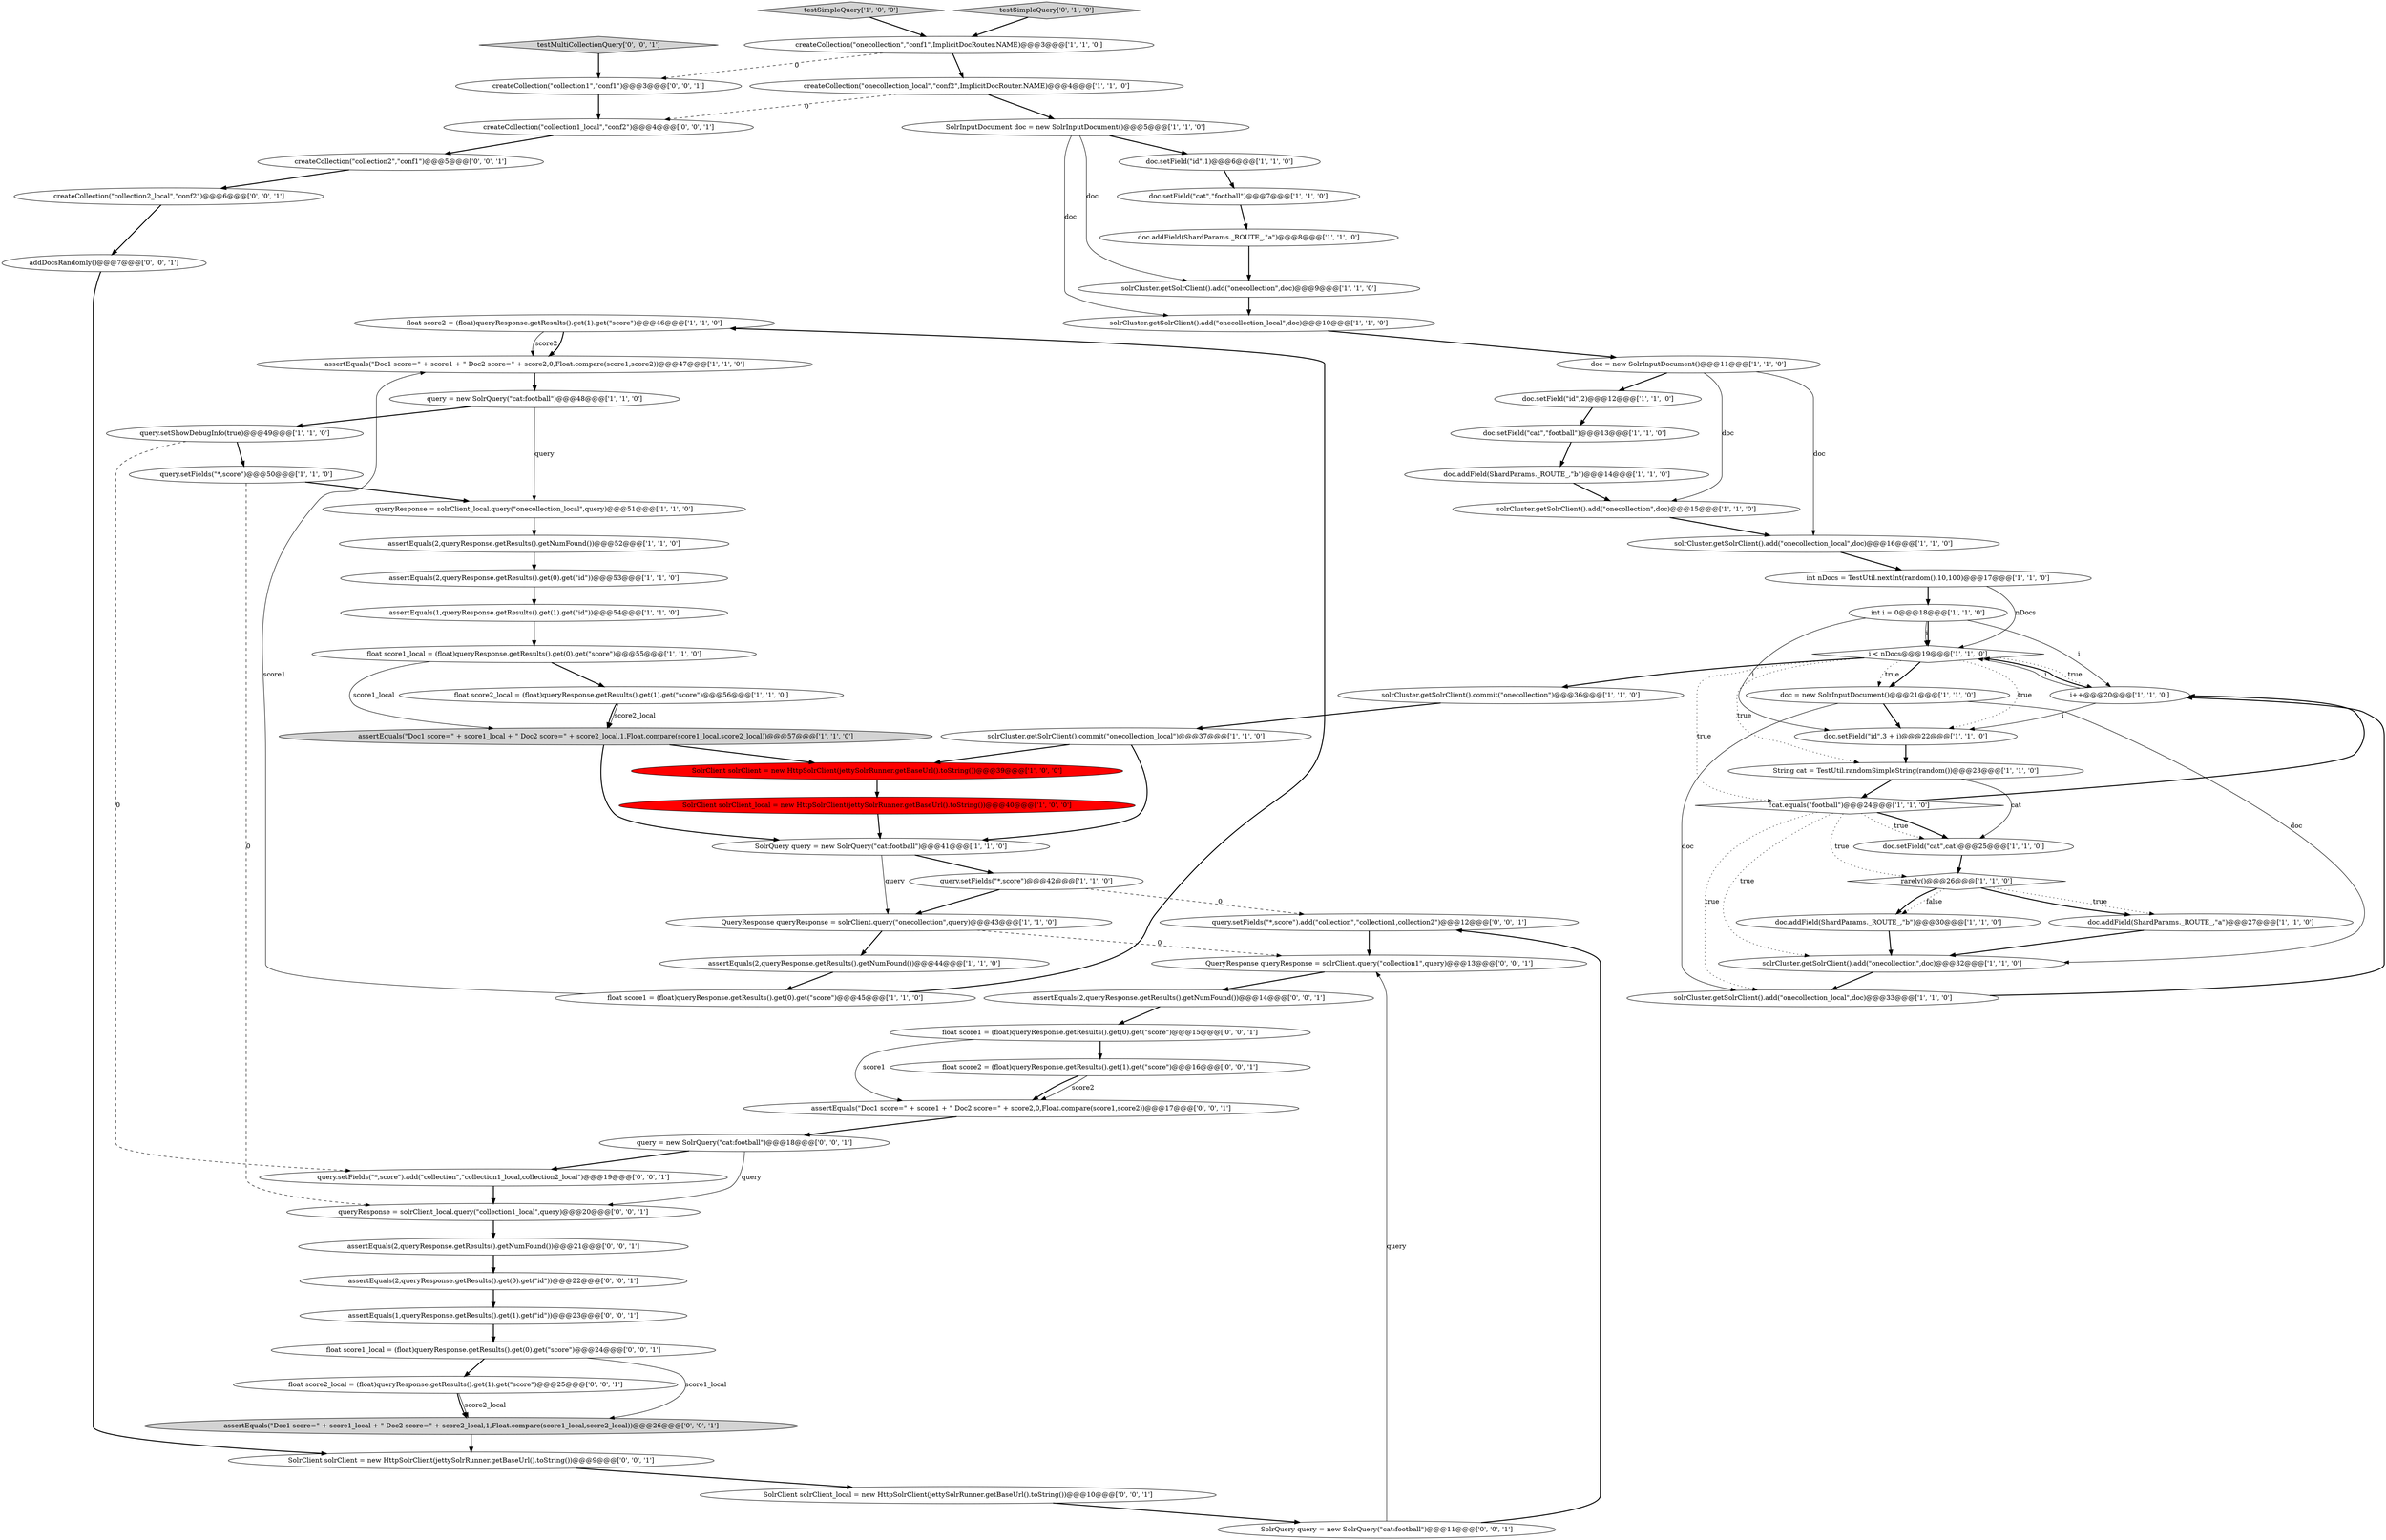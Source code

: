 digraph {
49 [style = filled, label = "float score2 = (float)queryResponse.getResults().get(1).get(\"score\")@@@46@@@['1', '1', '0']", fillcolor = white, shape = ellipse image = "AAA0AAABBB1BBB"];
2 [style = filled, label = "solrCluster.getSolrClient().add(\"onecollection_local\",doc)@@@16@@@['1', '1', '0']", fillcolor = white, shape = ellipse image = "AAA0AAABBB1BBB"];
25 [style = filled, label = "solrCluster.getSolrClient().commit(\"onecollection_local\")@@@37@@@['1', '1', '0']", fillcolor = white, shape = ellipse image = "AAA0AAABBB1BBB"];
72 [style = filled, label = "SolrClient solrClient = new HttpSolrClient(jettySolrRunner.getBaseUrl().toString())@@@9@@@['0', '0', '1']", fillcolor = white, shape = ellipse image = "AAA0AAABBB3BBB"];
53 [style = filled, label = "testMultiCollectionQuery['0', '0', '1']", fillcolor = lightgray, shape = diamond image = "AAA0AAABBB3BBB"];
64 [style = filled, label = "float score1_local = (float)queryResponse.getResults().get(0).get(\"score\")@@@24@@@['0', '0', '1']", fillcolor = white, shape = ellipse image = "AAA0AAABBB3BBB"];
59 [style = filled, label = "assertEquals(2,queryResponse.getResults().getNumFound())@@@14@@@['0', '0', '1']", fillcolor = white, shape = ellipse image = "AAA0AAABBB3BBB"];
18 [style = filled, label = "solrCluster.getSolrClient().commit(\"onecollection\")@@@36@@@['1', '1', '0']", fillcolor = white, shape = ellipse image = "AAA0AAABBB1BBB"];
31 [style = filled, label = "SolrInputDocument doc = new SolrInputDocument()@@@5@@@['1', '1', '0']", fillcolor = white, shape = ellipse image = "AAA0AAABBB1BBB"];
42 [style = filled, label = "solrCluster.getSolrClient().add(\"onecollection_local\",doc)@@@10@@@['1', '1', '0']", fillcolor = white, shape = ellipse image = "AAA0AAABBB1BBB"];
57 [style = filled, label = "assertEquals(\"Doc1 score=\" + score1 + \" Doc2 score=\" + score2,0,Float.compare(score1,score2))@@@17@@@['0', '0', '1']", fillcolor = white, shape = ellipse image = "AAA0AAABBB3BBB"];
10 [style = filled, label = "createCollection(\"onecollection_local\",\"conf2\",ImplicitDocRouter.NAME)@@@4@@@['1', '1', '0']", fillcolor = white, shape = ellipse image = "AAA0AAABBB1BBB"];
46 [style = filled, label = "i++@@@20@@@['1', '1', '0']", fillcolor = white, shape = ellipse image = "AAA0AAABBB1BBB"];
3 [style = filled, label = "!cat.equals(\"football\")@@@24@@@['1', '1', '0']", fillcolor = white, shape = diamond image = "AAA0AAABBB1BBB"];
4 [style = filled, label = "float score1_local = (float)queryResponse.getResults().get(0).get(\"score\")@@@55@@@['1', '1', '0']", fillcolor = white, shape = ellipse image = "AAA0AAABBB1BBB"];
11 [style = filled, label = "query.setShowDebugInfo(true)@@@49@@@['1', '1', '0']", fillcolor = white, shape = ellipse image = "AAA0AAABBB1BBB"];
45 [style = filled, label = "doc.addField(ShardParams._ROUTE_,\"a\")@@@8@@@['1', '1', '0']", fillcolor = white, shape = ellipse image = "AAA0AAABBB1BBB"];
36 [style = filled, label = "doc = new SolrInputDocument()@@@11@@@['1', '1', '0']", fillcolor = white, shape = ellipse image = "AAA0AAABBB1BBB"];
40 [style = filled, label = "query.setFields(\"*,score\")@@@42@@@['1', '1', '0']", fillcolor = white, shape = ellipse image = "AAA0AAABBB1BBB"];
47 [style = filled, label = "float score1 = (float)queryResponse.getResults().get(0).get(\"score\")@@@45@@@['1', '1', '0']", fillcolor = white, shape = ellipse image = "AAA0AAABBB1BBB"];
48 [style = filled, label = "rarely()@@@26@@@['1', '1', '0']", fillcolor = white, shape = diamond image = "AAA0AAABBB1BBB"];
52 [style = filled, label = "float score2 = (float)queryResponse.getResults().get(1).get(\"score\")@@@16@@@['0', '0', '1']", fillcolor = white, shape = ellipse image = "AAA0AAABBB3BBB"];
9 [style = filled, label = "assertEquals(\"Doc1 score=\" + score1_local + \" Doc2 score=\" + score2_local,1,Float.compare(score1_local,score2_local))@@@57@@@['1', '1', '0']", fillcolor = lightgray, shape = ellipse image = "AAA0AAABBB1BBB"];
1 [style = filled, label = "query.setFields(\"*,score\")@@@50@@@['1', '1', '0']", fillcolor = white, shape = ellipse image = "AAA0AAABBB1BBB"];
15 [style = filled, label = "testSimpleQuery['1', '0', '0']", fillcolor = lightgray, shape = diamond image = "AAA0AAABBB1BBB"];
39 [style = filled, label = "int nDocs = TestUtil.nextInt(random(),10,100)@@@17@@@['1', '1', '0']", fillcolor = white, shape = ellipse image = "AAA0AAABBB1BBB"];
61 [style = filled, label = "assertEquals(2,queryResponse.getResults().get(0).get(\"id\"))@@@22@@@['0', '0', '1']", fillcolor = white, shape = ellipse image = "AAA0AAABBB3BBB"];
34 [style = filled, label = "doc.setField(\"id\",2)@@@12@@@['1', '1', '0']", fillcolor = white, shape = ellipse image = "AAA0AAABBB1BBB"];
37 [style = filled, label = "doc.addField(ShardParams._ROUTE_,\"b\")@@@14@@@['1', '1', '0']", fillcolor = white, shape = ellipse image = "AAA0AAABBB1BBB"];
22 [style = filled, label = "doc = new SolrInputDocument()@@@21@@@['1', '1', '0']", fillcolor = white, shape = ellipse image = "AAA0AAABBB1BBB"];
19 [style = filled, label = "doc.addField(ShardParams._ROUTE_,\"b\")@@@30@@@['1', '1', '0']", fillcolor = white, shape = ellipse image = "AAA0AAABBB1BBB"];
38 [style = filled, label = "doc.setField(\"cat\",\"football\")@@@7@@@['1', '1', '0']", fillcolor = white, shape = ellipse image = "AAA0AAABBB1BBB"];
51 [style = filled, label = "createCollection(\"collection2_local\",\"conf2\")@@@6@@@['0', '0', '1']", fillcolor = white, shape = ellipse image = "AAA0AAABBB3BBB"];
54 [style = filled, label = "createCollection(\"collection2\",\"conf1\")@@@5@@@['0', '0', '1']", fillcolor = white, shape = ellipse image = "AAA0AAABBB3BBB"];
35 [style = filled, label = "SolrClient solrClient_local = new HttpSolrClient(jettySolrRunner.getBaseUrl().toString())@@@40@@@['1', '0', '0']", fillcolor = red, shape = ellipse image = "AAA1AAABBB1BBB"];
30 [style = filled, label = "i < nDocs@@@19@@@['1', '1', '0']", fillcolor = white, shape = diamond image = "AAA0AAABBB1BBB"];
21 [style = filled, label = "assertEquals(\"Doc1 score=\" + score1 + \" Doc2 score=\" + score2,0,Float.compare(score1,score2))@@@47@@@['1', '1', '0']", fillcolor = white, shape = ellipse image = "AAA0AAABBB1BBB"];
14 [style = filled, label = "doc.addField(ShardParams._ROUTE_,\"a\")@@@27@@@['1', '1', '0']", fillcolor = white, shape = ellipse image = "AAA0AAABBB1BBB"];
74 [style = filled, label = "assertEquals(2,queryResponse.getResults().getNumFound())@@@21@@@['0', '0', '1']", fillcolor = white, shape = ellipse image = "AAA0AAABBB3BBB"];
41 [style = filled, label = "solrCluster.getSolrClient().add(\"onecollection_local\",doc)@@@33@@@['1', '1', '0']", fillcolor = white, shape = ellipse image = "AAA0AAABBB1BBB"];
62 [style = filled, label = "SolrQuery query = new SolrQuery(\"cat:football\")@@@11@@@['0', '0', '1']", fillcolor = white, shape = ellipse image = "AAA0AAABBB3BBB"];
26 [style = filled, label = "int i = 0@@@18@@@['1', '1', '0']", fillcolor = white, shape = ellipse image = "AAA0AAABBB1BBB"];
73 [style = filled, label = "query.setFields(\"*,score\").add(\"collection\",\"collection1,collection2\")@@@12@@@['0', '0', '1']", fillcolor = white, shape = ellipse image = "AAA0AAABBB3BBB"];
67 [style = filled, label = "assertEquals(\"Doc1 score=\" + score1_local + \" Doc2 score=\" + score2_local,1,Float.compare(score1_local,score2_local))@@@26@@@['0', '0', '1']", fillcolor = lightgray, shape = ellipse image = "AAA0AAABBB3BBB"];
12 [style = filled, label = "queryResponse = solrClient_local.query(\"onecollection_local\",query)@@@51@@@['1', '1', '0']", fillcolor = white, shape = ellipse image = "AAA0AAABBB1BBB"];
33 [style = filled, label = "float score2_local = (float)queryResponse.getResults().get(1).get(\"score\")@@@56@@@['1', '1', '0']", fillcolor = white, shape = ellipse image = "AAA0AAABBB1BBB"];
56 [style = filled, label = "float score1 = (float)queryResponse.getResults().get(0).get(\"score\")@@@15@@@['0', '0', '1']", fillcolor = white, shape = ellipse image = "AAA0AAABBB3BBB"];
6 [style = filled, label = "SolrQuery query = new SolrQuery(\"cat:football\")@@@41@@@['1', '1', '0']", fillcolor = white, shape = ellipse image = "AAA0AAABBB1BBB"];
55 [style = filled, label = "SolrClient solrClient_local = new HttpSolrClient(jettySolrRunner.getBaseUrl().toString())@@@10@@@['0', '0', '1']", fillcolor = white, shape = ellipse image = "AAA0AAABBB3BBB"];
63 [style = filled, label = "addDocsRandomly()@@@7@@@['0', '0', '1']", fillcolor = white, shape = ellipse image = "AAA0AAABBB3BBB"];
65 [style = filled, label = "float score2_local = (float)queryResponse.getResults().get(1).get(\"score\")@@@25@@@['0', '0', '1']", fillcolor = white, shape = ellipse image = "AAA0AAABBB3BBB"];
66 [style = filled, label = "assertEquals(1,queryResponse.getResults().get(1).get(\"id\"))@@@23@@@['0', '0', '1']", fillcolor = white, shape = ellipse image = "AAA0AAABBB3BBB"];
17 [style = filled, label = "createCollection(\"onecollection\",\"conf1\",ImplicitDocRouter.NAME)@@@3@@@['1', '1', '0']", fillcolor = white, shape = ellipse image = "AAA0AAABBB1BBB"];
60 [style = filled, label = "query = new SolrQuery(\"cat:football\")@@@18@@@['0', '0', '1']", fillcolor = white, shape = ellipse image = "AAA0AAABBB3BBB"];
71 [style = filled, label = "query.setFields(\"*,score\").add(\"collection\",\"collection1_local,collection2_local\")@@@19@@@['0', '0', '1']", fillcolor = white, shape = ellipse image = "AAA0AAABBB3BBB"];
29 [style = filled, label = "SolrClient solrClient = new HttpSolrClient(jettySolrRunner.getBaseUrl().toString())@@@39@@@['1', '0', '0']", fillcolor = red, shape = ellipse image = "AAA1AAABBB1BBB"];
7 [style = filled, label = "solrCluster.getSolrClient().add(\"onecollection\",doc)@@@15@@@['1', '1', '0']", fillcolor = white, shape = ellipse image = "AAA0AAABBB1BBB"];
32 [style = filled, label = "query = new SolrQuery(\"cat:football\")@@@48@@@['1', '1', '0']", fillcolor = white, shape = ellipse image = "AAA0AAABBB1BBB"];
28 [style = filled, label = "assertEquals(2,queryResponse.getResults().getNumFound())@@@52@@@['1', '1', '0']", fillcolor = white, shape = ellipse image = "AAA0AAABBB1BBB"];
70 [style = filled, label = "createCollection(\"collection1_local\",\"conf2\")@@@4@@@['0', '0', '1']", fillcolor = white, shape = ellipse image = "AAA0AAABBB3BBB"];
43 [style = filled, label = "doc.setField(\"id\",3 + i)@@@22@@@['1', '1', '0']", fillcolor = white, shape = ellipse image = "AAA0AAABBB1BBB"];
69 [style = filled, label = "createCollection(\"collection1\",\"conf1\")@@@3@@@['0', '0', '1']", fillcolor = white, shape = ellipse image = "AAA0AAABBB3BBB"];
16 [style = filled, label = "String cat = TestUtil.randomSimpleString(random())@@@23@@@['1', '1', '0']", fillcolor = white, shape = ellipse image = "AAA0AAABBB1BBB"];
0 [style = filled, label = "solrCluster.getSolrClient().add(\"onecollection\",doc)@@@9@@@['1', '1', '0']", fillcolor = white, shape = ellipse image = "AAA0AAABBB1BBB"];
8 [style = filled, label = "doc.setField(\"cat\",cat)@@@25@@@['1', '1', '0']", fillcolor = white, shape = ellipse image = "AAA0AAABBB1BBB"];
20 [style = filled, label = "solrCluster.getSolrClient().add(\"onecollection\",doc)@@@32@@@['1', '1', '0']", fillcolor = white, shape = ellipse image = "AAA0AAABBB1BBB"];
23 [style = filled, label = "assertEquals(1,queryResponse.getResults().get(1).get(\"id\"))@@@54@@@['1', '1', '0']", fillcolor = white, shape = ellipse image = "AAA0AAABBB1BBB"];
50 [style = filled, label = "testSimpleQuery['0', '1', '0']", fillcolor = lightgray, shape = diamond image = "AAA0AAABBB2BBB"];
27 [style = filled, label = "doc.setField(\"id\",1)@@@6@@@['1', '1', '0']", fillcolor = white, shape = ellipse image = "AAA0AAABBB1BBB"];
44 [style = filled, label = "QueryResponse queryResponse = solrClient.query(\"onecollection\",query)@@@43@@@['1', '1', '0']", fillcolor = white, shape = ellipse image = "AAA0AAABBB1BBB"];
68 [style = filled, label = "queryResponse = solrClient_local.query(\"collection1_local\",query)@@@20@@@['0', '0', '1']", fillcolor = white, shape = ellipse image = "AAA0AAABBB3BBB"];
58 [style = filled, label = "QueryResponse queryResponse = solrClient.query(\"collection1\",query)@@@13@@@['0', '0', '1']", fillcolor = white, shape = ellipse image = "AAA0AAABBB3BBB"];
24 [style = filled, label = "assertEquals(2,queryResponse.getResults().get(0).get(\"id\"))@@@53@@@['1', '1', '0']", fillcolor = white, shape = ellipse image = "AAA0AAABBB1BBB"];
5 [style = filled, label = "doc.setField(\"cat\",\"football\")@@@13@@@['1', '1', '0']", fillcolor = white, shape = ellipse image = "AAA0AAABBB1BBB"];
13 [style = filled, label = "assertEquals(2,queryResponse.getResults().getNumFound())@@@44@@@['1', '1', '0']", fillcolor = white, shape = ellipse image = "AAA0AAABBB1BBB"];
63->72 [style = bold, label=""];
13->47 [style = bold, label=""];
27->38 [style = bold, label=""];
56->52 [style = bold, label=""];
61->66 [style = bold, label=""];
65->67 [style = bold, label=""];
53->69 [style = bold, label=""];
73->58 [style = bold, label=""];
4->9 [style = solid, label="score1_local"];
55->62 [style = bold, label=""];
47->21 [style = solid, label="score1"];
60->71 [style = bold, label=""];
48->14 [style = dotted, label="true"];
60->68 [style = solid, label="query"];
25->29 [style = bold, label=""];
62->73 [style = bold, label=""];
25->6 [style = bold, label=""];
30->18 [style = bold, label=""];
64->67 [style = solid, label="score1_local"];
9->6 [style = bold, label=""];
47->49 [style = bold, label=""];
15->17 [style = bold, label=""];
3->41 [style = dotted, label="true"];
49->21 [style = solid, label="score2"];
22->20 [style = solid, label="doc"];
66->64 [style = bold, label=""];
45->0 [style = bold, label=""];
68->74 [style = bold, label=""];
30->46 [style = dotted, label="true"];
1->12 [style = bold, label=""];
58->59 [style = bold, label=""];
30->43 [style = dotted, label="true"];
16->8 [style = solid, label="cat"];
32->11 [style = bold, label=""];
9->29 [style = bold, label=""];
5->37 [style = bold, label=""];
14->20 [style = bold, label=""];
16->3 [style = bold, label=""];
3->46 [style = bold, label=""];
43->16 [style = bold, label=""];
26->46 [style = solid, label="i"];
65->67 [style = solid, label="score2_local"];
10->31 [style = bold, label=""];
12->28 [style = bold, label=""];
19->20 [style = bold, label=""];
22->43 [style = bold, label=""];
0->42 [style = bold, label=""];
57->60 [style = bold, label=""];
38->45 [style = bold, label=""];
3->48 [style = dotted, label="true"];
39->26 [style = bold, label=""];
2->39 [style = bold, label=""];
11->71 [style = dashed, label="0"];
20->41 [style = bold, label=""];
44->58 [style = dashed, label="0"];
70->54 [style = bold, label=""];
31->27 [style = bold, label=""];
71->68 [style = bold, label=""];
7->2 [style = bold, label=""];
30->3 [style = dotted, label="true"];
18->25 [style = bold, label=""];
28->24 [style = bold, label=""];
41->46 [style = bold, label=""];
1->68 [style = dashed, label="0"];
74->61 [style = bold, label=""];
29->35 [style = bold, label=""];
59->56 [style = bold, label=""];
10->70 [style = dashed, label="0"];
51->63 [style = bold, label=""];
26->43 [style = solid, label="i"];
31->0 [style = solid, label="doc"];
32->12 [style = solid, label="query"];
17->10 [style = bold, label=""];
36->7 [style = solid, label="doc"];
72->55 [style = bold, label=""];
48->14 [style = bold, label=""];
50->17 [style = bold, label=""];
46->30 [style = solid, label="i"];
46->43 [style = solid, label="i"];
4->33 [style = bold, label=""];
67->72 [style = bold, label=""];
22->41 [style = solid, label="doc"];
37->7 [style = bold, label=""];
6->44 [style = solid, label="query"];
46->30 [style = bold, label=""];
3->8 [style = bold, label=""];
64->65 [style = bold, label=""];
33->9 [style = solid, label="score2_local"];
39->30 [style = solid, label="nDocs"];
36->34 [style = bold, label=""];
48->19 [style = dotted, label="false"];
40->44 [style = bold, label=""];
24->23 [style = bold, label=""];
54->51 [style = bold, label=""];
30->22 [style = bold, label=""];
40->73 [style = dashed, label="0"];
35->6 [style = bold, label=""];
11->1 [style = bold, label=""];
34->5 [style = bold, label=""];
17->69 [style = dashed, label="0"];
36->2 [style = solid, label="doc"];
23->4 [style = bold, label=""];
42->36 [style = bold, label=""];
33->9 [style = bold, label=""];
49->21 [style = bold, label=""];
26->30 [style = bold, label=""];
8->48 [style = bold, label=""];
31->42 [style = solid, label="doc"];
56->57 [style = solid, label="score1"];
62->58 [style = solid, label="query"];
52->57 [style = solid, label="score2"];
30->16 [style = dotted, label="true"];
6->40 [style = bold, label=""];
21->32 [style = bold, label=""];
48->19 [style = bold, label=""];
44->13 [style = bold, label=""];
69->70 [style = bold, label=""];
26->30 [style = solid, label="i"];
52->57 [style = bold, label=""];
30->22 [style = dotted, label="true"];
3->8 [style = dotted, label="true"];
3->20 [style = dotted, label="true"];
}
